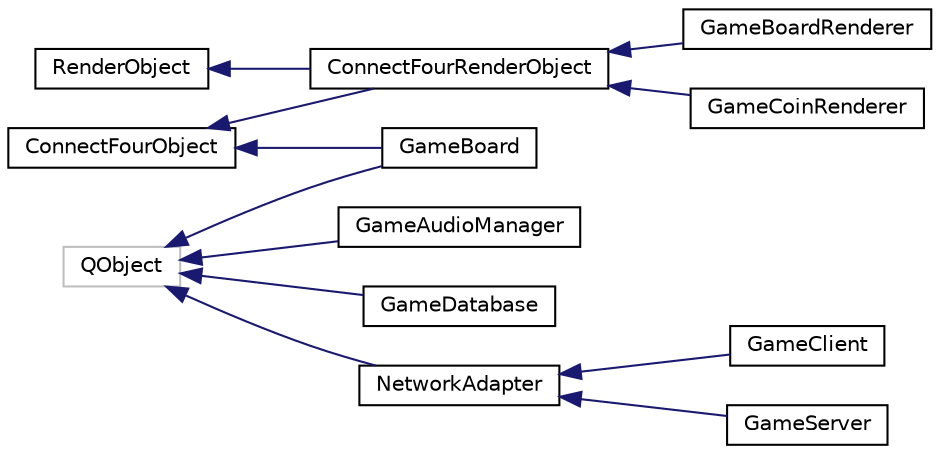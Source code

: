 digraph "Graphical Class Hierarchy"
{
  edge [fontname="Helvetica",fontsize="10",labelfontname="Helvetica",labelfontsize="10"];
  node [fontname="Helvetica",fontsize="10",shape=record];
  rankdir="LR";
  Node1 [label="ConnectFourObject",height=0.2,width=0.4,color="black", fillcolor="white", style="filled",URL="$class_connect_four_object.html",tooltip="base class for every connect four related class "];
  Node1 -> Node2 [dir="back",color="midnightblue",fontsize="10",style="solid",fontname="Helvetica"];
  Node2 [label="ConnectFourRenderObject",height=0.2,width=0.4,color="black", fillcolor="white", style="filled",URL="$class_connect_four_render_object.html",tooltip="base class for each renderable connect four object "];
  Node2 -> Node3 [dir="back",color="midnightblue",fontsize="10",style="solid",fontname="Helvetica"];
  Node3 [label="GameBoardRenderer",height=0.2,width=0.4,color="black", fillcolor="white", style="filled",URL="$class_game_board_renderer.html",tooltip="Class that is responsible for rendering the gameboard. "];
  Node2 -> Node4 [dir="back",color="midnightblue",fontsize="10",style="solid",fontname="Helvetica"];
  Node4 [label="GameCoinRenderer",height=0.2,width=0.4,color="black", fillcolor="white", style="filled",URL="$class_game_coin_renderer.html",tooltip="Class that is responsible for rendering the coins added to the board. "];
  Node1 -> Node5 [dir="back",color="midnightblue",fontsize="10",style="solid",fontname="Helvetica"];
  Node5 [label="GameBoard",height=0.2,width=0.4,color="black", fillcolor="white", style="filled",URL="$class_game_board.html"];
  Node6 [label="QObject",height=0.2,width=0.4,color="grey75", fillcolor="white", style="filled"];
  Node6 -> Node7 [dir="back",color="midnightblue",fontsize="10",style="solid",fontname="Helvetica"];
  Node7 [label="GameAudioManager",height=0.2,width=0.4,color="black", fillcolor="white", style="filled",URL="$class_game_audio_manager.html",tooltip="Singleton Class that handles audio loading and playback. "];
  Node6 -> Node5 [dir="back",color="midnightblue",fontsize="10",style="solid",fontname="Helvetica"];
  Node6 -> Node8 [dir="back",color="midnightblue",fontsize="10",style="solid",fontname="Helvetica"];
  Node8 [label="GameDatabase",height=0.2,width=0.4,color="black", fillcolor="white", style="filled",URL="$class_game_database.html",tooltip="singleton class that manages the game result database "];
  Node6 -> Node9 [dir="back",color="midnightblue",fontsize="10",style="solid",fontname="Helvetica"];
  Node9 [label="NetworkAdapter",height=0.2,width=0.4,color="black", fillcolor="white", style="filled",URL="$class_network_adapter.html",tooltip="base class for a network connection (server and client) "];
  Node9 -> Node10 [dir="back",color="midnightblue",fontsize="10",style="solid",fontname="Helvetica"];
  Node10 [label="GameClient",height=0.2,width=0.4,color="black", fillcolor="white", style="filled",URL="$class_game_client.html",tooltip="Class that handles the client network object. "];
  Node9 -> Node11 [dir="back",color="midnightblue",fontsize="10",style="solid",fontname="Helvetica"];
  Node11 [label="GameServer",height=0.2,width=0.4,color="black", fillcolor="white", style="filled",URL="$class_game_server.html",tooltip="Class that handles server client connection. "];
  Node12 [label="RenderObject",height=0.2,width=0.4,color="black", fillcolor="white", style="filled",URL="$class_render_object.html",tooltip="abstract class for each renderable object "];
  Node12 -> Node2 [dir="back",color="midnightblue",fontsize="10",style="solid",fontname="Helvetica"];
}
